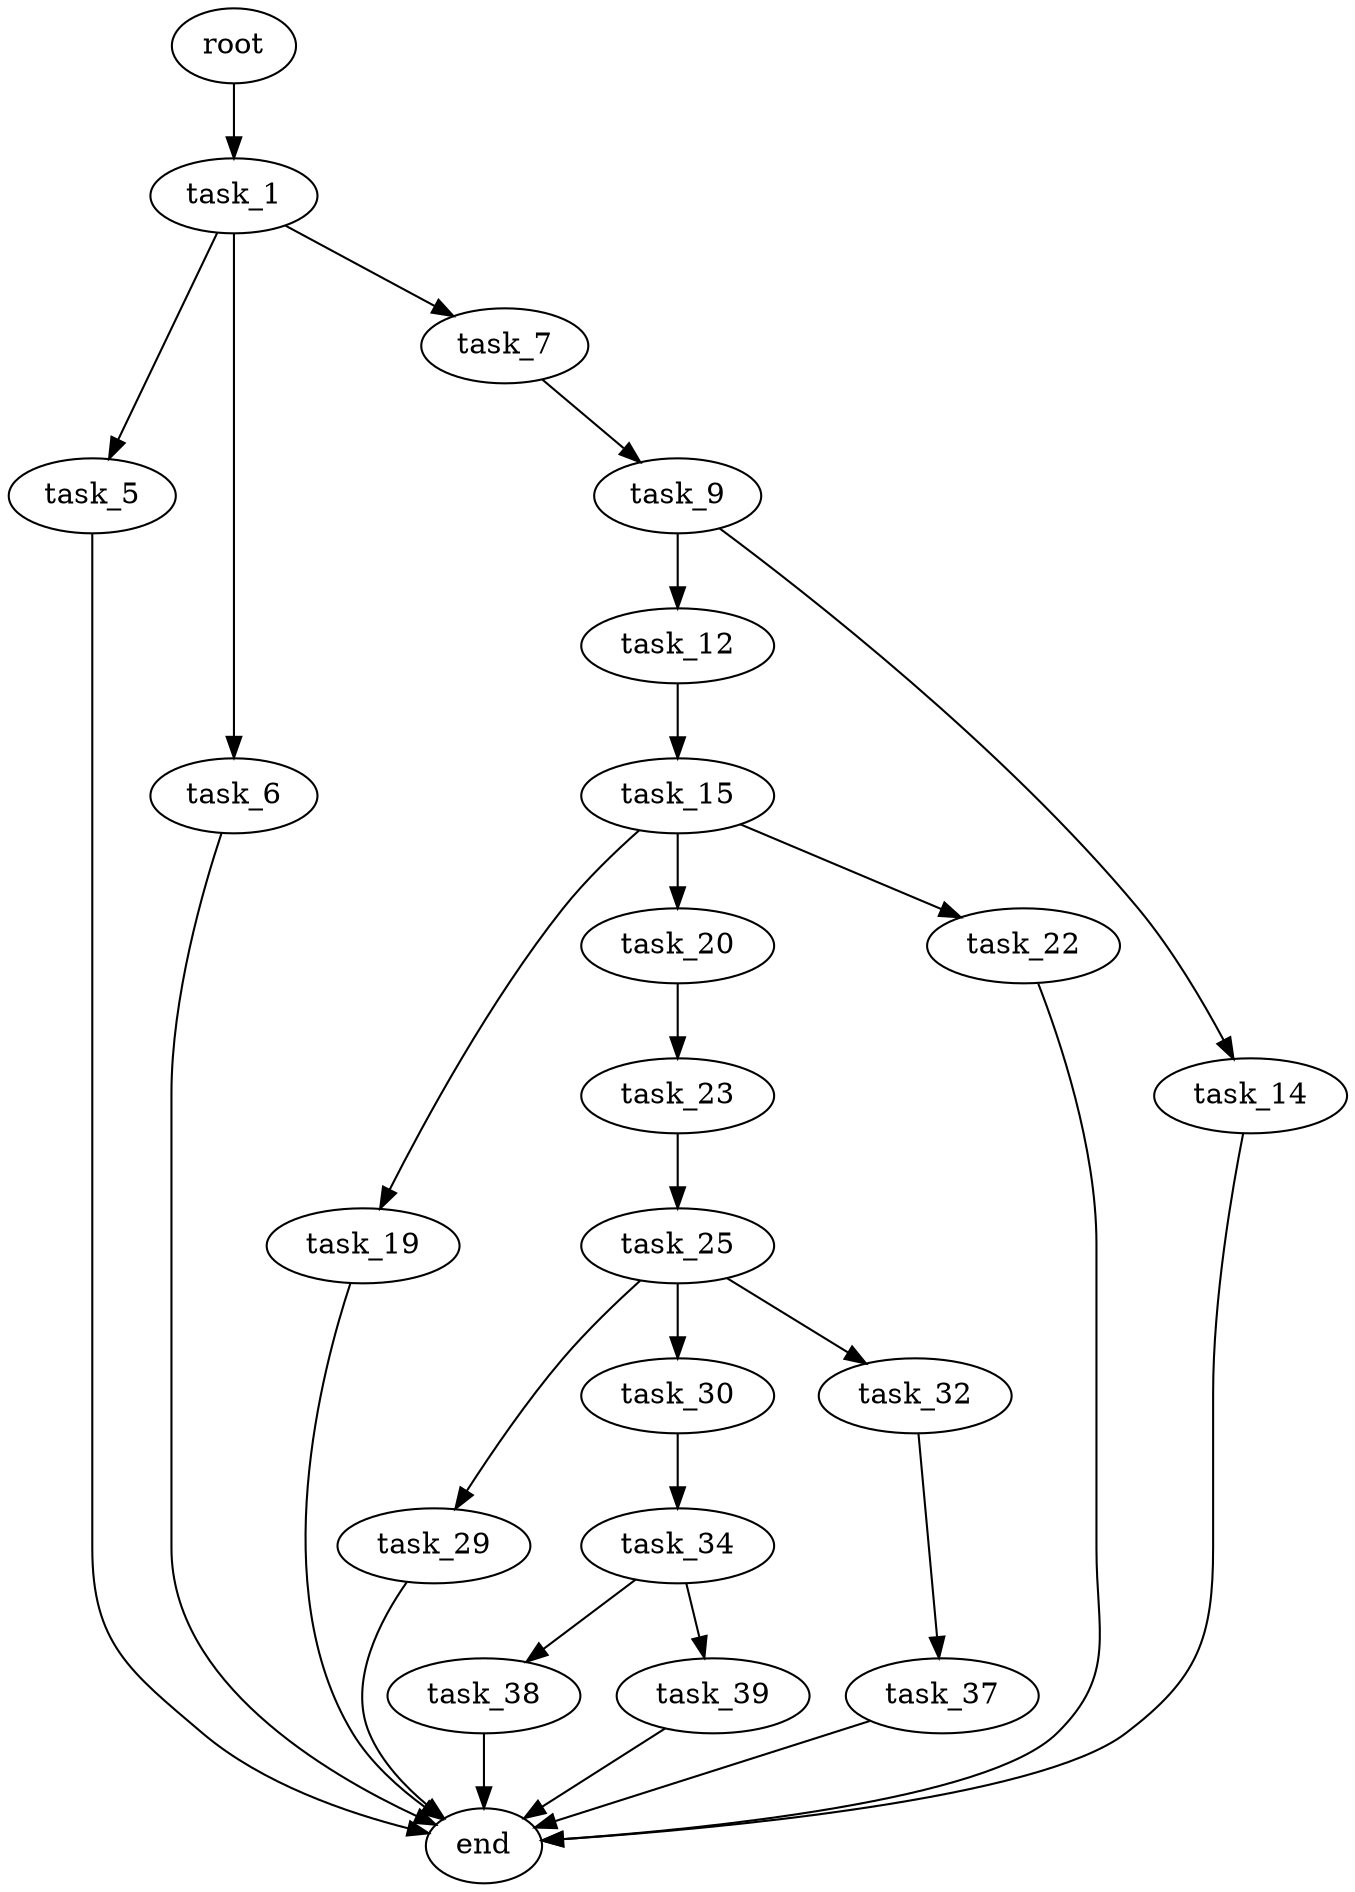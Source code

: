 digraph G {
  root [size="0.000000"];
  task_1 [size="288635845819.000000"];
  task_5 [size="16168733097.000000"];
  task_6 [size="134217728000.000000"];
  task_7 [size="1073741824000.000000"];
  task_9 [size="194193762106.000000"];
  task_12 [size="26624324713.000000"];
  task_14 [size="176133790785.000000"];
  task_15 [size="134217728000.000000"];
  task_19 [size="549755813888.000000"];
  task_20 [size="28991029248.000000"];
  task_22 [size="231928233984.000000"];
  task_23 [size="68719476736.000000"];
  task_25 [size="2780949151.000000"];
  task_29 [size="916542864.000000"];
  task_30 [size="83853999515.000000"];
  task_32 [size="7224979660.000000"];
  task_34 [size="301363913208.000000"];
  task_37 [size="368293445632.000000"];
  task_38 [size="742873877471.000000"];
  task_39 [size="43454224987.000000"];
  end [size="0.000000"];

  root -> task_1 [size="1.000000"];
  task_1 -> task_5 [size="209715200.000000"];
  task_1 -> task_6 [size="209715200.000000"];
  task_1 -> task_7 [size="209715200.000000"];
  task_5 -> end [size="1.000000"];
  task_6 -> end [size="1.000000"];
  task_7 -> task_9 [size="838860800.000000"];
  task_9 -> task_12 [size="209715200.000000"];
  task_9 -> task_14 [size="209715200.000000"];
  task_12 -> task_15 [size="679477248.000000"];
  task_14 -> end [size="1.000000"];
  task_15 -> task_19 [size="209715200.000000"];
  task_15 -> task_20 [size="209715200.000000"];
  task_15 -> task_22 [size="209715200.000000"];
  task_19 -> end [size="1.000000"];
  task_20 -> task_23 [size="75497472.000000"];
  task_22 -> end [size="1.000000"];
  task_23 -> task_25 [size="134217728.000000"];
  task_25 -> task_29 [size="209715200.000000"];
  task_25 -> task_30 [size="209715200.000000"];
  task_25 -> task_32 [size="209715200.000000"];
  task_29 -> end [size="1.000000"];
  task_30 -> task_34 [size="134217728.000000"];
  task_32 -> task_37 [size="134217728.000000"];
  task_34 -> task_38 [size="838860800.000000"];
  task_34 -> task_39 [size="838860800.000000"];
  task_37 -> end [size="1.000000"];
  task_38 -> end [size="1.000000"];
  task_39 -> end [size="1.000000"];
}
